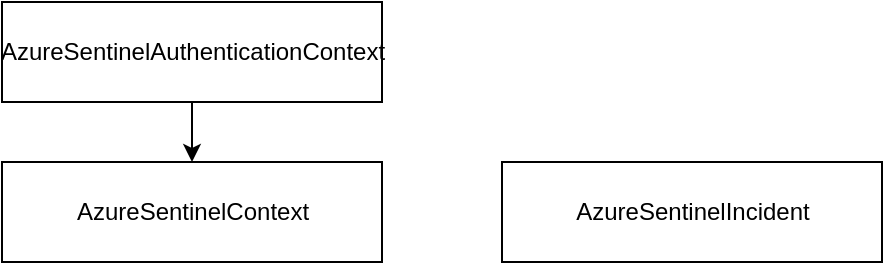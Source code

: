 <mxfile version="13.6.5">
    <diagram id="ZZ_ysURF43E7lO6kVmC1" name="Page-1">
        <mxGraphModel dx="633" dy="291" grid="1" gridSize="10" guides="1" tooltips="1" connect="1" arrows="1" fold="1" page="1" pageScale="1" pageWidth="827" pageHeight="1169" math="0" shadow="0">
            <root>
                <mxCell id="0"/>
                <mxCell id="1" parent="0"/>
                <mxCell id="2" value="AzureSentinelContext" style="html=1;" vertex="1" parent="1">
                    <mxGeometry x="80" y="190" width="190" height="50" as="geometry"/>
                </mxCell>
                <mxCell id="3" value="AzureSentinelIncident" style="html=1;" vertex="1" parent="1">
                    <mxGeometry x="330" y="190" width="190" height="50" as="geometry"/>
                </mxCell>
                <mxCell id="7" style="edgeStyle=orthogonalEdgeStyle;rounded=0;orthogonalLoop=1;jettySize=auto;html=1;" edge="1" parent="1" source="6" target="2">
                    <mxGeometry relative="1" as="geometry"/>
                </mxCell>
                <mxCell id="6" value="AzureSentinelAuthenticationContext" style="html=1;" vertex="1" parent="1">
                    <mxGeometry x="80" y="110" width="190" height="50" as="geometry"/>
                </mxCell>
            </root>
        </mxGraphModel>
    </diagram>
</mxfile>